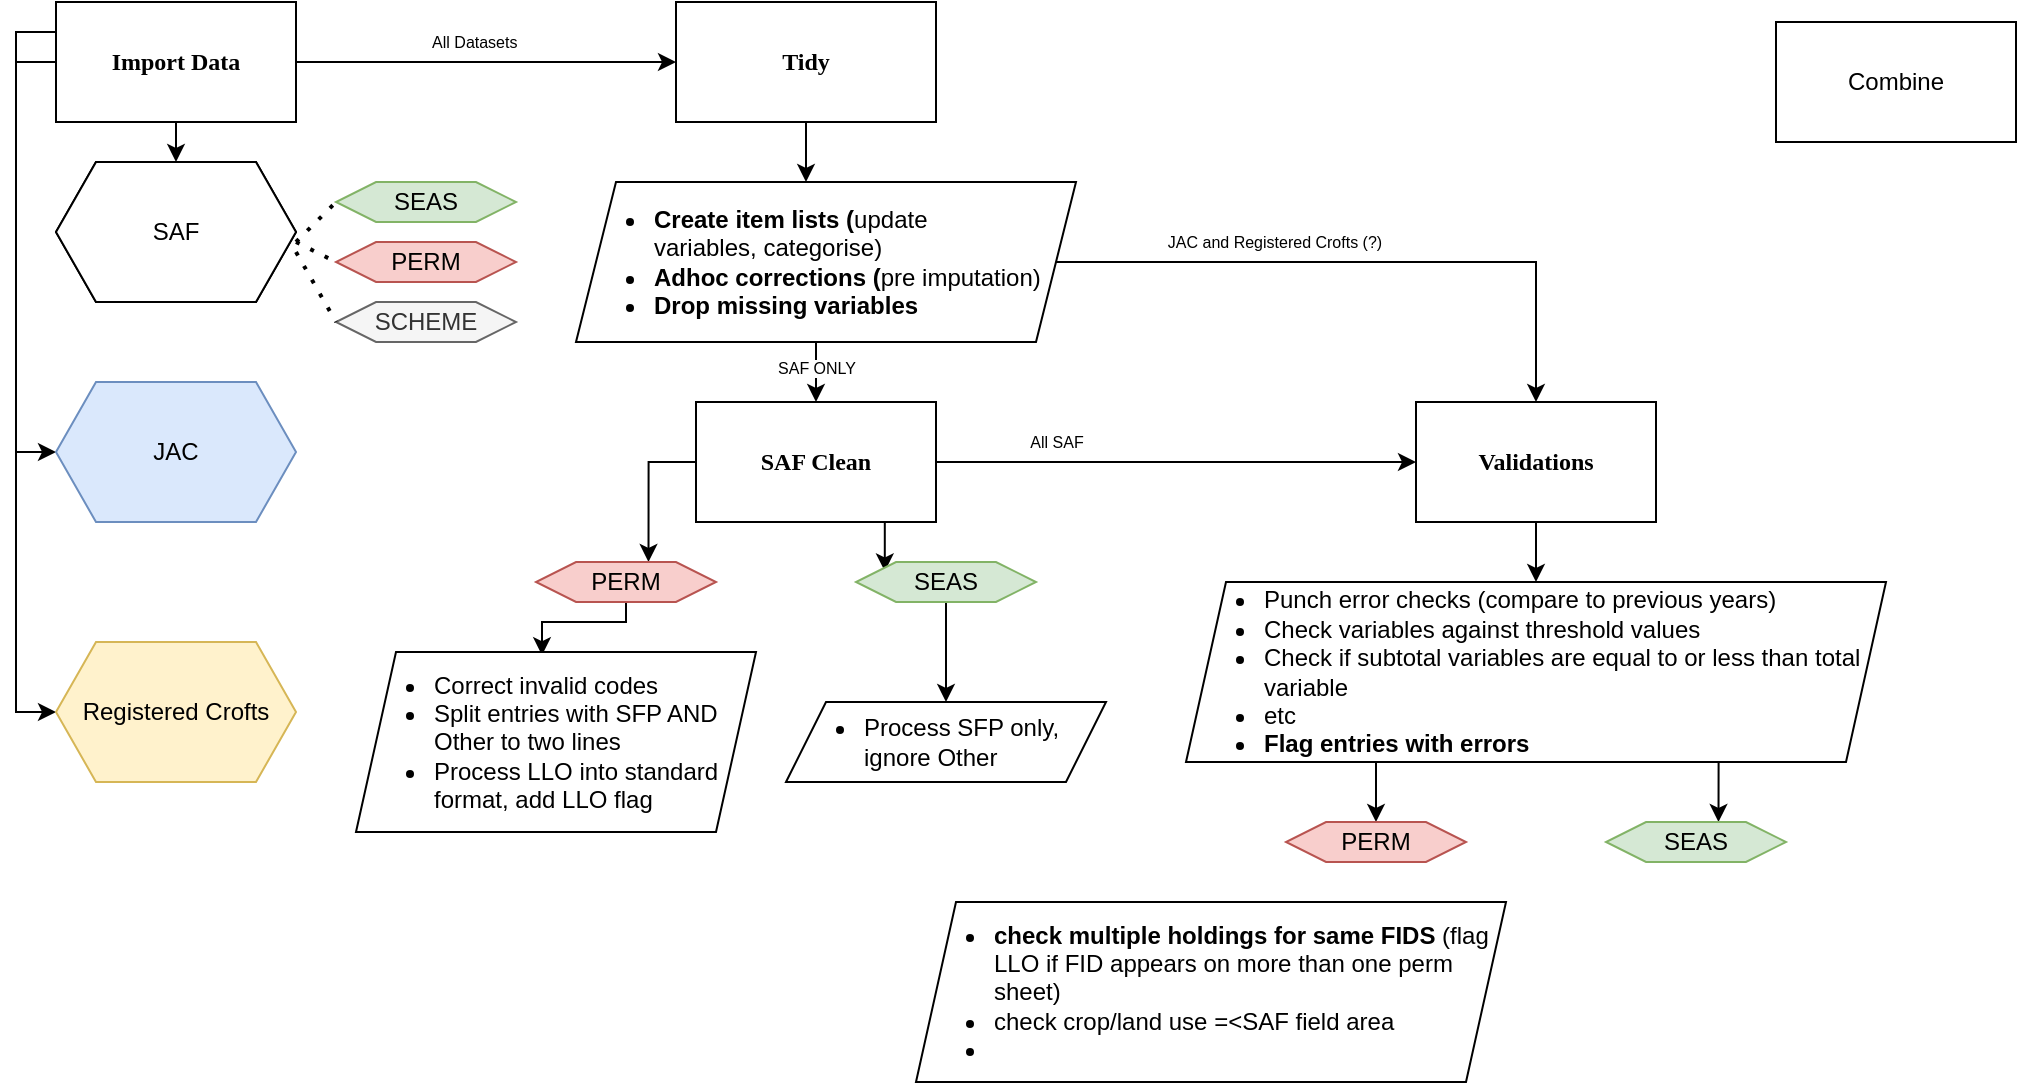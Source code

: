 <mxfile version="20.8.20" type="github">
  <diagram name="Page-1" id="5d7acffa-a066-3a61-03fe-96351882024d">
    <mxGraphModel dx="1206" dy="664" grid="1" gridSize="10" guides="1" tooltips="1" connect="1" arrows="1" fold="1" page="1" pageScale="1" pageWidth="1654" pageHeight="1169" background="#ffffff" math="0" shadow="0">
      <root>
        <mxCell id="0" />
        <mxCell id="1" parent="0" />
        <mxCell id="afUnE-8WoMJIVUB9L1WI-21" style="edgeStyle=orthogonalEdgeStyle;rounded=0;orthogonalLoop=1;jettySize=auto;html=1;exitX=1;exitY=0.5;exitDx=0;exitDy=0;" edge="1" parent="1" source="afUnE-8WoMJIVUB9L1WI-6" target="afUnE-8WoMJIVUB9L1WI-7">
          <mxGeometry relative="1" as="geometry" />
        </mxCell>
        <mxCell id="afUnE-8WoMJIVUB9L1WI-24" style="edgeStyle=orthogonalEdgeStyle;rounded=0;orthogonalLoop=1;jettySize=auto;html=1;exitX=0.5;exitY=1;exitDx=0;exitDy=0;entryX=0.5;entryY=0;entryDx=0;entryDy=0;" edge="1" parent="1" source="afUnE-8WoMJIVUB9L1WI-6" target="afUnE-8WoMJIVUB9L1WI-9">
          <mxGeometry relative="1" as="geometry" />
        </mxCell>
        <mxCell id="afUnE-8WoMJIVUB9L1WI-25" style="edgeStyle=orthogonalEdgeStyle;rounded=0;orthogonalLoop=1;jettySize=auto;html=1;exitX=0;exitY=0.5;exitDx=0;exitDy=0;entryX=0;entryY=0.5;entryDx=0;entryDy=0;" edge="1" parent="1" source="afUnE-8WoMJIVUB9L1WI-6" target="afUnE-8WoMJIVUB9L1WI-19">
          <mxGeometry relative="1" as="geometry" />
        </mxCell>
        <mxCell id="afUnE-8WoMJIVUB9L1WI-26" style="edgeStyle=orthogonalEdgeStyle;rounded=0;orthogonalLoop=1;jettySize=auto;html=1;exitX=0;exitY=0.25;exitDx=0;exitDy=0;entryX=0;entryY=0.5;entryDx=0;entryDy=0;" edge="1" parent="1" source="afUnE-8WoMJIVUB9L1WI-6" target="afUnE-8WoMJIVUB9L1WI-20">
          <mxGeometry relative="1" as="geometry" />
        </mxCell>
        <mxCell id="afUnE-8WoMJIVUB9L1WI-6" value="Import Data" style="rounded=0;whiteSpace=wrap;html=1;fontStyle=1;fontFamily=Tahoma;" vertex="1" parent="1">
          <mxGeometry x="50" y="40" width="120" height="60" as="geometry" />
        </mxCell>
        <mxCell id="afUnE-8WoMJIVUB9L1WI-28" style="edgeStyle=orthogonalEdgeStyle;rounded=0;orthogonalLoop=1;jettySize=auto;html=1;exitX=0.5;exitY=1;exitDx=0;exitDy=0;" edge="1" parent="1" source="afUnE-8WoMJIVUB9L1WI-7" target="afUnE-8WoMJIVUB9L1WI-22">
          <mxGeometry relative="1" as="geometry">
            <Array as="points">
              <mxPoint x="420" y="140" />
              <mxPoint x="420" y="140" />
            </Array>
          </mxGeometry>
        </mxCell>
        <mxCell id="afUnE-8WoMJIVUB9L1WI-7" value="Tidy" style="rounded=0;whiteSpace=wrap;html=1;fontStyle=1;fontFamily=Tahoma;" vertex="1" parent="1">
          <mxGeometry x="360" y="40" width="130" height="60" as="geometry" />
        </mxCell>
        <mxCell id="afUnE-8WoMJIVUB9L1WI-8" value="Combine" style="rounded=0;whiteSpace=wrap;html=1;" vertex="1" parent="1">
          <mxGeometry x="910" y="50" width="120" height="60" as="geometry" />
        </mxCell>
        <mxCell id="afUnE-8WoMJIVUB9L1WI-9" value="SAF" style="shape=hexagon;perimeter=hexagonPerimeter2;whiteSpace=wrap;html=1;fixedSize=1;" vertex="1" parent="1">
          <mxGeometry x="50" y="120" width="120" height="70" as="geometry" />
        </mxCell>
        <mxCell id="afUnE-8WoMJIVUB9L1WI-10" value="SEAS" style="shape=hexagon;perimeter=hexagonPerimeter2;whiteSpace=wrap;html=1;fixedSize=1;fillColor=#d5e8d4;strokeColor=#82b366;" vertex="1" parent="1">
          <mxGeometry x="190" y="130" width="90" height="20" as="geometry" />
        </mxCell>
        <mxCell id="afUnE-8WoMJIVUB9L1WI-11" value="PERM" style="shape=hexagon;perimeter=hexagonPerimeter2;whiteSpace=wrap;html=1;fixedSize=1;fillColor=#f8cecc;strokeColor=#b85450;" vertex="1" parent="1">
          <mxGeometry x="190" y="160" width="90" height="20" as="geometry" />
        </mxCell>
        <mxCell id="afUnE-8WoMJIVUB9L1WI-15" value="" style="endArrow=none;dashed=1;html=1;dashPattern=1 3;strokeWidth=2;rounded=0;entryX=0;entryY=0.5;entryDx=0;entryDy=0;" edge="1" parent="1" target="afUnE-8WoMJIVUB9L1WI-10">
          <mxGeometry width="50" height="50" relative="1" as="geometry">
            <mxPoint x="170" y="160" as="sourcePoint" />
            <mxPoint x="220" y="110" as="targetPoint" />
          </mxGeometry>
        </mxCell>
        <mxCell id="afUnE-8WoMJIVUB9L1WI-16" value="" style="endArrow=none;dashed=1;html=1;dashPattern=1 3;strokeWidth=2;rounded=0;entryX=0;entryY=0.5;entryDx=0;entryDy=0;" edge="1" parent="1" target="afUnE-8WoMJIVUB9L1WI-11">
          <mxGeometry width="50" height="50" relative="1" as="geometry">
            <mxPoint x="170" y="160" as="sourcePoint" />
            <mxPoint x="200" y="220" as="targetPoint" />
          </mxGeometry>
        </mxCell>
        <mxCell id="afUnE-8WoMJIVUB9L1WI-17" value="SCHEME" style="shape=hexagon;perimeter=hexagonPerimeter2;whiteSpace=wrap;html=1;fixedSize=1;fillColor=#f5f5f5;fontColor=#333333;strokeColor=#666666;" vertex="1" parent="1">
          <mxGeometry x="190" y="190" width="90" height="20" as="geometry" />
        </mxCell>
        <mxCell id="afUnE-8WoMJIVUB9L1WI-18" value="" style="endArrow=none;dashed=1;html=1;dashPattern=1 3;strokeWidth=2;rounded=0;entryX=0;entryY=0.5;entryDx=0;entryDy=0;" edge="1" parent="1" target="afUnE-8WoMJIVUB9L1WI-17">
          <mxGeometry width="50" height="50" relative="1" as="geometry">
            <mxPoint x="170" y="165" as="sourcePoint" />
            <mxPoint x="200" y="175" as="targetPoint" />
          </mxGeometry>
        </mxCell>
        <mxCell id="afUnE-8WoMJIVUB9L1WI-19" value="JAC" style="shape=hexagon;perimeter=hexagonPerimeter2;whiteSpace=wrap;html=1;fixedSize=1;fillColor=#dae8fc;strokeColor=#6c8ebf;" vertex="1" parent="1">
          <mxGeometry x="50" y="230" width="120" height="70" as="geometry" />
        </mxCell>
        <mxCell id="afUnE-8WoMJIVUB9L1WI-20" value="Registered Crofts" style="shape=hexagon;perimeter=hexagonPerimeter2;whiteSpace=wrap;html=1;fixedSize=1;fillColor=#fff2cc;strokeColor=#d6b656;" vertex="1" parent="1">
          <mxGeometry x="50" y="360" width="120" height="70" as="geometry" />
        </mxCell>
        <mxCell id="afUnE-8WoMJIVUB9L1WI-45" value="SAF ONLY" style="edgeStyle=orthogonalEdgeStyle;rounded=0;orthogonalLoop=1;jettySize=auto;html=1;exitX=0.5;exitY=1;exitDx=0;exitDy=0;entryX=0.5;entryY=0;entryDx=0;entryDy=0;fontFamily=Helvetica;fontSize=8;" edge="1" parent="1" source="afUnE-8WoMJIVUB9L1WI-22" target="afUnE-8WoMJIVUB9L1WI-27">
          <mxGeometry relative="1" as="geometry" />
        </mxCell>
        <mxCell id="afUnE-8WoMJIVUB9L1WI-50" style="edgeStyle=orthogonalEdgeStyle;rounded=0;orthogonalLoop=1;jettySize=auto;html=1;exitX=1;exitY=0.5;exitDx=0;exitDy=0;entryX=0.5;entryY=0;entryDx=0;entryDy=0;fontFamily=Helvetica;" edge="1" parent="1" source="afUnE-8WoMJIVUB9L1WI-22" target="afUnE-8WoMJIVUB9L1WI-23">
          <mxGeometry relative="1" as="geometry" />
        </mxCell>
        <mxCell id="afUnE-8WoMJIVUB9L1WI-51" value="JAC and Registered Crofts (?)" style="edgeLabel;html=1;align=center;verticalAlign=middle;resizable=0;points=[];fontFamily=Helvetica;fontSize=8;" vertex="1" connectable="0" parent="afUnE-8WoMJIVUB9L1WI-50">
          <mxGeometry x="-0.464" y="2" relative="1" as="geometry">
            <mxPoint x="26" y="-8" as="offset" />
          </mxGeometry>
        </mxCell>
        <mxCell id="afUnE-8WoMJIVUB9L1WI-22" value="&lt;ul&gt;&lt;li style=&quot;text-align: left;&quot;&gt;&lt;b&gt;Create item lists (&lt;/b&gt;&lt;span style=&quot;background-color: initial;&quot;&gt;update variables,&amp;nbsp;&lt;/span&gt;&lt;span style=&quot;background-color: initial;&quot;&gt;categorise)&lt;/span&gt;&lt;/li&gt;&lt;li style=&quot;text-align: left;&quot;&gt;&lt;span style=&quot;background-color: initial;&quot;&gt;&lt;b&gt;Adhoc corrections (&lt;/b&gt;pre imputation)&lt;/span&gt;&lt;/li&gt;&lt;li style=&quot;text-align: left;&quot;&gt;&lt;span style=&quot;background-color: initial;&quot;&gt;&lt;b&gt;Drop missing variables&lt;/b&gt;&lt;/span&gt;&lt;/li&gt;&lt;/ul&gt;" style="shape=parallelogram;perimeter=parallelogramPerimeter;fixedSize=1;labelPosition=center;verticalLabelPosition=middle;align=center;verticalAlign=middle;spacing=0;whiteSpace=wrap;html=1;" vertex="1" parent="1">
          <mxGeometry x="310" y="130" width="250" height="80" as="geometry" />
        </mxCell>
        <mxCell id="afUnE-8WoMJIVUB9L1WI-57" style="edgeStyle=orthogonalEdgeStyle;rounded=0;orthogonalLoop=1;jettySize=auto;html=1;exitX=0.5;exitY=1;exitDx=0;exitDy=0;entryX=0.5;entryY=0;entryDx=0;entryDy=0;fontFamily=Helvetica;fontSize=8;" edge="1" parent="1" source="afUnE-8WoMJIVUB9L1WI-23" target="afUnE-8WoMJIVUB9L1WI-54">
          <mxGeometry relative="1" as="geometry" />
        </mxCell>
        <mxCell id="afUnE-8WoMJIVUB9L1WI-23" value="Validations" style="rounded=0;whiteSpace=wrap;html=1;fontStyle=1;fontFamily=Tahoma;" vertex="1" parent="1">
          <mxGeometry x="730" y="240" width="120" height="60" as="geometry" />
        </mxCell>
        <mxCell id="afUnE-8WoMJIVUB9L1WI-43" style="edgeStyle=orthogonalEdgeStyle;rounded=0;orthogonalLoop=1;jettySize=auto;html=1;exitX=0.75;exitY=1;exitDx=0;exitDy=0;entryX=0.16;entryY=0.235;entryDx=0;entryDy=0;entryPerimeter=0;fontFamily=Helvetica;" edge="1" parent="1" source="afUnE-8WoMJIVUB9L1WI-27" target="afUnE-8WoMJIVUB9L1WI-30">
          <mxGeometry relative="1" as="geometry">
            <Array as="points">
              <mxPoint x="464" y="300" />
            </Array>
          </mxGeometry>
        </mxCell>
        <mxCell id="afUnE-8WoMJIVUB9L1WI-44" style="edgeStyle=orthogonalEdgeStyle;rounded=0;orthogonalLoop=1;jettySize=auto;html=1;exitX=0;exitY=0.5;exitDx=0;exitDy=0;entryX=0.625;entryY=0;entryDx=0;entryDy=0;fontFamily=Helvetica;" edge="1" parent="1" source="afUnE-8WoMJIVUB9L1WI-27" target="afUnE-8WoMJIVUB9L1WI-31">
          <mxGeometry relative="1" as="geometry" />
        </mxCell>
        <mxCell id="afUnE-8WoMJIVUB9L1WI-49" style="edgeStyle=orthogonalEdgeStyle;rounded=0;orthogonalLoop=1;jettySize=auto;html=1;exitX=1;exitY=0.5;exitDx=0;exitDy=0;entryX=0;entryY=0.5;entryDx=0;entryDy=0;fontFamily=Helvetica;" edge="1" parent="1" source="afUnE-8WoMJIVUB9L1WI-27" target="afUnE-8WoMJIVUB9L1WI-23">
          <mxGeometry relative="1" as="geometry" />
        </mxCell>
        <mxCell id="afUnE-8WoMJIVUB9L1WI-27" value="SAF Clean" style="rounded=0;whiteSpace=wrap;html=1;fontStyle=1;fontFamily=Tahoma;" vertex="1" parent="1">
          <mxGeometry x="370" y="240" width="120" height="60" as="geometry" />
        </mxCell>
        <mxCell id="afUnE-8WoMJIVUB9L1WI-29" value="SAF" style="shape=hexagon;perimeter=hexagonPerimeter2;whiteSpace=wrap;html=1;fixedSize=1;" vertex="1" parent="1">
          <mxGeometry x="50" y="120" width="120" height="70" as="geometry" />
        </mxCell>
        <mxCell id="afUnE-8WoMJIVUB9L1WI-47" style="edgeStyle=orthogonalEdgeStyle;rounded=0;orthogonalLoop=1;jettySize=auto;html=1;entryX=0.5;entryY=0;entryDx=0;entryDy=0;fontFamily=Helvetica;" edge="1" parent="1" source="afUnE-8WoMJIVUB9L1WI-30" target="afUnE-8WoMJIVUB9L1WI-46">
          <mxGeometry relative="1" as="geometry" />
        </mxCell>
        <mxCell id="afUnE-8WoMJIVUB9L1WI-30" value="SEAS" style="shape=hexagon;perimeter=hexagonPerimeter2;whiteSpace=wrap;html=1;fixedSize=1;fillColor=#d5e8d4;strokeColor=#82b366;" vertex="1" parent="1">
          <mxGeometry x="450" y="320" width="90" height="20" as="geometry" />
        </mxCell>
        <mxCell id="afUnE-8WoMJIVUB9L1WI-41" style="edgeStyle=orthogonalEdgeStyle;rounded=0;orthogonalLoop=1;jettySize=auto;html=1;exitX=0.5;exitY=1;exitDx=0;exitDy=0;entryX=0.465;entryY=0.018;entryDx=0;entryDy=0;entryPerimeter=0;fontFamily=Helvetica;" edge="1" parent="1" source="afUnE-8WoMJIVUB9L1WI-31" target="afUnE-8WoMJIVUB9L1WI-32">
          <mxGeometry relative="1" as="geometry">
            <Array as="points">
              <mxPoint x="335" y="350" />
              <mxPoint x="293" y="350" />
            </Array>
          </mxGeometry>
        </mxCell>
        <mxCell id="afUnE-8WoMJIVUB9L1WI-31" value="PERM" style="shape=hexagon;perimeter=hexagonPerimeter2;whiteSpace=wrap;html=1;fixedSize=1;fillColor=#f8cecc;strokeColor=#b85450;" vertex="1" parent="1">
          <mxGeometry x="290" y="320" width="90" height="20" as="geometry" />
        </mxCell>
        <mxCell id="afUnE-8WoMJIVUB9L1WI-32" value="&lt;ul&gt;&lt;li style=&quot;text-align: left;&quot;&gt;&lt;span style=&quot;background-color: initial;&quot;&gt;Correct invalid codes&lt;/span&gt;&lt;/li&gt;&lt;li style=&quot;text-align: left;&quot;&gt;Split entries with SFP AND Other to two lines&lt;/li&gt;&lt;li style=&quot;text-align: left;&quot;&gt;Process LLO into standard format, add LLO flag&lt;/li&gt;&lt;/ul&gt;" style="shape=parallelogram;perimeter=parallelogramPerimeter;fixedSize=1;labelPosition=center;verticalLabelPosition=middle;align=center;verticalAlign=middle;spacing=0;whiteSpace=wrap;html=1;" vertex="1" parent="1">
          <mxGeometry x="200" y="365" width="200" height="90" as="geometry" />
        </mxCell>
        <mxCell id="afUnE-8WoMJIVUB9L1WI-46" value="&lt;ul&gt;&lt;li style=&quot;text-align: left;&quot;&gt;Process SFP only, ignore Other&lt;/li&gt;&lt;/ul&gt;" style="shape=parallelogram;perimeter=parallelogramPerimeter;fixedSize=1;labelPosition=center;verticalLabelPosition=middle;align=center;verticalAlign=middle;spacing=0;whiteSpace=wrap;html=1;" vertex="1" parent="1">
          <mxGeometry x="415" y="390" width="160" height="40" as="geometry" />
        </mxCell>
        <mxCell id="afUnE-8WoMJIVUB9L1WI-52" value="All SAF" style="edgeLabel;html=1;align=center;verticalAlign=middle;resizable=0;points=[];fontFamily=Helvetica;fontSize=8;" vertex="1" connectable="0" parent="1">
          <mxGeometry x="550.003" y="260" as="geometry" />
        </mxCell>
        <mxCell id="afUnE-8WoMJIVUB9L1WI-53" value="All Datasets&amp;nbsp;" style="edgeLabel;html=1;align=center;verticalAlign=middle;resizable=0;points=[];fontFamily=Helvetica;fontSize=8;" vertex="1" connectable="0" parent="1">
          <mxGeometry x="260.003" y="60" as="geometry" />
        </mxCell>
        <mxCell id="afUnE-8WoMJIVUB9L1WI-58" style="edgeStyle=orthogonalEdgeStyle;rounded=0;orthogonalLoop=1;jettySize=auto;html=1;exitX=0.25;exitY=1;exitDx=0;exitDy=0;entryX=0.5;entryY=0;entryDx=0;entryDy=0;fontFamily=Helvetica;fontSize=8;" edge="1" parent="1" source="afUnE-8WoMJIVUB9L1WI-54" target="afUnE-8WoMJIVUB9L1WI-56">
          <mxGeometry relative="1" as="geometry" />
        </mxCell>
        <mxCell id="afUnE-8WoMJIVUB9L1WI-59" style="edgeStyle=orthogonalEdgeStyle;rounded=0;orthogonalLoop=1;jettySize=auto;html=1;exitX=0.75;exitY=1;exitDx=0;exitDy=0;entryX=0.625;entryY=0;entryDx=0;entryDy=0;fontFamily=Helvetica;fontSize=8;" edge="1" parent="1" source="afUnE-8WoMJIVUB9L1WI-54" target="afUnE-8WoMJIVUB9L1WI-55">
          <mxGeometry relative="1" as="geometry" />
        </mxCell>
        <mxCell id="afUnE-8WoMJIVUB9L1WI-54" value="&lt;ul&gt;&lt;li style=&quot;text-align: left;&quot;&gt;Punch error checks (compare to previous years)&lt;/li&gt;&lt;li style=&quot;text-align: left;&quot;&gt;Check variables against threshold values&lt;/li&gt;&lt;li style=&quot;text-align: left;&quot;&gt;Check if subtotal variables are equal to or less than total variable&lt;/li&gt;&lt;li style=&quot;text-align: left;&quot;&gt;etc&lt;/li&gt;&lt;li style=&quot;text-align: left;&quot;&gt;&lt;b&gt;Flag entries with errors&amp;nbsp;&lt;/b&gt;&lt;/li&gt;&lt;/ul&gt;" style="shape=parallelogram;perimeter=parallelogramPerimeter;fixedSize=1;labelPosition=center;verticalLabelPosition=middle;align=center;verticalAlign=middle;spacing=0;whiteSpace=wrap;html=1;" vertex="1" parent="1">
          <mxGeometry x="615" y="330" width="350" height="90" as="geometry" />
        </mxCell>
        <mxCell id="afUnE-8WoMJIVUB9L1WI-55" value="SEAS" style="shape=hexagon;perimeter=hexagonPerimeter2;whiteSpace=wrap;html=1;fixedSize=1;fillColor=#d5e8d4;strokeColor=#82b366;" vertex="1" parent="1">
          <mxGeometry x="825" y="450" width="90" height="20" as="geometry" />
        </mxCell>
        <mxCell id="afUnE-8WoMJIVUB9L1WI-56" value="PERM" style="shape=hexagon;perimeter=hexagonPerimeter2;whiteSpace=wrap;html=1;fixedSize=1;fillColor=#f8cecc;strokeColor=#b85450;" vertex="1" parent="1">
          <mxGeometry x="665" y="450" width="90" height="20" as="geometry" />
        </mxCell>
        <mxCell id="afUnE-8WoMJIVUB9L1WI-60" value="&lt;ul&gt;&lt;li style=&quot;text-align: left;&quot;&gt;&lt;b&gt;check multiple holdings for same FIDS&lt;/b&gt; (flag LLO if FID appears on more than one perm sheet)&lt;/li&gt;&lt;li style=&quot;text-align: left;&quot;&gt;check crop/land use =&amp;lt;SAF field area&lt;/li&gt;&lt;li style=&quot;text-align: left;&quot;&gt;&lt;br&gt;&lt;/li&gt;&lt;/ul&gt;" style="shape=parallelogram;perimeter=parallelogramPerimeter;fixedSize=1;labelPosition=center;verticalLabelPosition=middle;align=center;verticalAlign=middle;spacing=0;whiteSpace=wrap;html=1;" vertex="1" parent="1">
          <mxGeometry x="480" y="490" width="295" height="90" as="geometry" />
        </mxCell>
      </root>
    </mxGraphModel>
  </diagram>
</mxfile>
